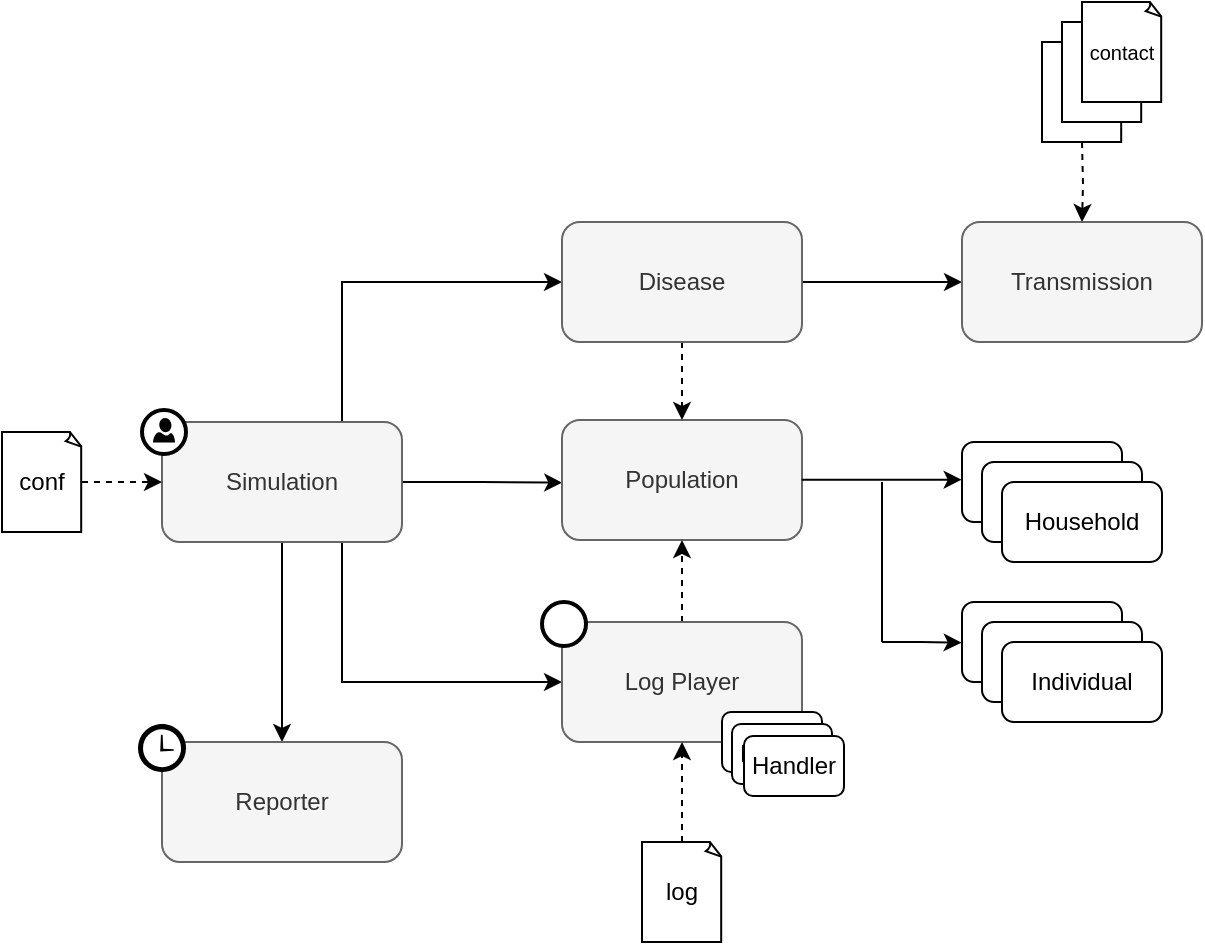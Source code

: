 <mxfile version="12.2.1" type="device" pages="1"><diagram id="Akdbnf8L_ACoab19-wkB" name="Page-1"><mxGraphModel dx="769" dy="676" grid="1" gridSize="10" guides="1" tooltips="1" connect="1" arrows="1" fold="1" page="1" pageScale="1" pageWidth="827" pageHeight="1169" math="0" shadow="0"><root><mxCell id="0"/><mxCell id="1" parent="0"/><mxCell id="G7absAG114OYWB9-ItXq-10" style="edgeStyle=orthogonalEdgeStyle;rounded=0;orthogonalLoop=1;jettySize=auto;html=1;exitX=1;exitY=0.5;exitDx=0;exitDy=0;entryX=0;entryY=0.5;entryDx=0;entryDy=0;" edge="1" parent="1" source="G7absAG114OYWB9-ItXq-1"><mxGeometry relative="1" as="geometry"><mxPoint x="320.138" y="270.345" as="targetPoint"/><Array as="points"><mxPoint x="280" y="271"/></Array></mxGeometry></mxCell><mxCell id="G7absAG114OYWB9-ItXq-19" style="edgeStyle=orthogonalEdgeStyle;rounded=0;orthogonalLoop=1;jettySize=auto;html=1;exitX=0.75;exitY=0;exitDx=0;exitDy=0;entryX=0;entryY=0.5;entryDx=0;entryDy=0;" edge="1" parent="1" source="G7absAG114OYWB9-ItXq-1" target="G7absAG114OYWB9-ItXq-18"><mxGeometry relative="1" as="geometry"/></mxCell><mxCell id="G7absAG114OYWB9-ItXq-28" style="edgeStyle=orthogonalEdgeStyle;rounded=0;orthogonalLoop=1;jettySize=auto;html=1;entryX=0.5;entryY=0;entryDx=0;entryDy=0;" edge="1" parent="1" target="G7absAG114OYWB9-ItXq-27"><mxGeometry relative="1" as="geometry"><mxPoint x="180" y="300" as="sourcePoint"/><Array as="points"><mxPoint x="180" y="400"/></Array></mxGeometry></mxCell><mxCell id="G7absAG114OYWB9-ItXq-32" style="edgeStyle=orthogonalEdgeStyle;rounded=0;orthogonalLoop=1;jettySize=auto;html=1;exitX=0.75;exitY=1;exitDx=0;exitDy=0;entryX=0;entryY=0.5;entryDx=0;entryDy=0;" edge="1" parent="1" source="G7absAG114OYWB9-ItXq-1" target="G7absAG114OYWB9-ItXq-13"><mxGeometry relative="1" as="geometry"/></mxCell><mxCell id="G7absAG114OYWB9-ItXq-1" value="Simulation" style="rounded=1;whiteSpace=wrap;html=1;fillColor=#f5f5f5;strokeColor=#666666;fontColor=#333333;" vertex="1" parent="1"><mxGeometry x="120" y="240" width="120" height="60" as="geometry"/></mxCell><mxCell id="G7absAG114OYWB9-ItXq-17" style="edgeStyle=orthogonalEdgeStyle;rounded=0;orthogonalLoop=1;jettySize=auto;html=1;dashed=1;exitX=1;exitY=0.5;exitDx=0;exitDy=0;exitPerimeter=0;" edge="1" parent="1" source="G7absAG114OYWB9-ItXq-3" target="G7absAG114OYWB9-ItXq-1"><mxGeometry relative="1" as="geometry"><mxPoint x="40" y="255" as="sourcePoint"/></mxGeometry></mxCell><mxCell id="G7absAG114OYWB9-ItXq-3" value="conf" style="whiteSpace=wrap;html=1;shape=mxgraph.basic.document" vertex="1" parent="1"><mxGeometry x="40" y="245" width="40" height="50" as="geometry"/></mxCell><mxCell id="G7absAG114OYWB9-ItXq-8" value="Population" style="rounded=1;whiteSpace=wrap;html=1;fillColor=#f5f5f5;strokeColor=#666666;fontColor=#333333;" vertex="1" parent="1"><mxGeometry x="320" y="239" width="120" height="60" as="geometry"/></mxCell><mxCell id="G7absAG114OYWB9-ItXq-16" style="edgeStyle=orthogonalEdgeStyle;rounded=0;orthogonalLoop=1;jettySize=auto;html=1;exitX=0.5;exitY=0;exitDx=0;exitDy=0;entryX=0.5;entryY=1;entryDx=0;entryDy=0;dashed=1;" edge="1" parent="1" source="G7absAG114OYWB9-ItXq-13" target="G7absAG114OYWB9-ItXq-8"><mxGeometry relative="1" as="geometry"/></mxCell><mxCell id="G7absAG114OYWB9-ItXq-13" value="Log Player" style="rounded=1;whiteSpace=wrap;html=1;fillColor=#f5f5f5;strokeColor=#666666;fontColor=#333333;" vertex="1" parent="1"><mxGeometry x="320" y="340" width="120" height="60" as="geometry"/></mxCell><mxCell id="G7absAG114OYWB9-ItXq-20" style="edgeStyle=orthogonalEdgeStyle;rounded=0;orthogonalLoop=1;jettySize=auto;html=1;exitX=0.5;exitY=1;exitDx=0;exitDy=0;entryX=0.5;entryY=0;entryDx=0;entryDy=0;dashed=1;" edge="1" parent="1" source="G7absAG114OYWB9-ItXq-18" target="G7absAG114OYWB9-ItXq-8"><mxGeometry relative="1" as="geometry"/></mxCell><mxCell id="G7absAG114OYWB9-ItXq-34" style="edgeStyle=orthogonalEdgeStyle;rounded=0;orthogonalLoop=1;jettySize=auto;html=1;exitX=1;exitY=0.5;exitDx=0;exitDy=0;entryX=0;entryY=0.5;entryDx=0;entryDy=0;" edge="1" parent="1" source="G7absAG114OYWB9-ItXq-18" target="G7absAG114OYWB9-ItXq-33"><mxGeometry relative="1" as="geometry"/></mxCell><mxCell id="G7absAG114OYWB9-ItXq-18" value="Disease" style="rounded=1;whiteSpace=wrap;html=1;fillColor=#f5f5f5;strokeColor=#666666;fontColor=#333333;" vertex="1" parent="1"><mxGeometry x="320" y="140" width="120" height="60" as="geometry"/></mxCell><mxCell id="G7absAG114OYWB9-ItXq-25" value="Handler" style="rounded=1;whiteSpace=wrap;html=1;" vertex="1" parent="1"><mxGeometry x="400" y="385" width="50" height="30" as="geometry"/></mxCell><mxCell id="G7absAG114OYWB9-ItXq-27" value="Reporter" style="rounded=1;whiteSpace=wrap;html=1;fillColor=#f5f5f5;strokeColor=#666666;fontColor=#333333;" vertex="1" parent="1"><mxGeometry x="120" y="400" width="120" height="60" as="geometry"/></mxCell><mxCell id="G7absAG114OYWB9-ItXq-33" value="Transmission" style="rounded=1;whiteSpace=wrap;html=1;fillColor=#f5f5f5;strokeColor=#666666;fontColor=#333333;" vertex="1" parent="1"><mxGeometry x="520" y="140" width="120" height="60" as="geometry"/></mxCell><mxCell id="G7absAG114OYWB9-ItXq-36" value="Handler" style="rounded=1;whiteSpace=wrap;html=1;" vertex="1" parent="1"><mxGeometry x="405" y="391" width="50" height="30" as="geometry"/></mxCell><mxCell id="G7absAG114OYWB9-ItXq-38" value="Handler" style="rounded=1;whiteSpace=wrap;html=1;" vertex="1" parent="1"><mxGeometry x="411" y="397" width="50" height="30" as="geometry"/></mxCell><mxCell id="G7absAG114OYWB9-ItXq-41" style="edgeStyle=orthogonalEdgeStyle;rounded=0;orthogonalLoop=1;jettySize=auto;html=1;exitX=0.5;exitY=0;exitDx=0;exitDy=0;exitPerimeter=0;dashed=1;" edge="1" parent="1" source="G7absAG114OYWB9-ItXq-39" target="G7absAG114OYWB9-ItXq-13"><mxGeometry relative="1" as="geometry"/></mxCell><mxCell id="G7absAG114OYWB9-ItXq-39" value="log" style="whiteSpace=wrap;html=1;shape=mxgraph.basic.document" vertex="1" parent="1"><mxGeometry x="360" y="450" width="40" height="50" as="geometry"/></mxCell><mxCell id="G7absAG114OYWB9-ItXq-52" value="Household" style="rounded=1;whiteSpace=wrap;html=1;" vertex="1" parent="1"><mxGeometry x="520" y="250" width="80" height="40" as="geometry"/></mxCell><mxCell id="G7absAG114OYWB9-ItXq-53" value="Individual" style="rounded=1;whiteSpace=wrap;html=1;" vertex="1" parent="1"><mxGeometry x="520" y="330" width="80" height="40" as="geometry"/></mxCell><mxCell id="G7absAG114OYWB9-ItXq-54" value="Household" style="rounded=1;whiteSpace=wrap;html=1;" vertex="1" parent="1"><mxGeometry x="530" y="260" width="80" height="40" as="geometry"/></mxCell><mxCell id="G7absAG114OYWB9-ItXq-55" value="Household" style="rounded=1;whiteSpace=wrap;html=1;" vertex="1" parent="1"><mxGeometry x="540" y="270" width="80" height="40" as="geometry"/></mxCell><mxCell id="G7absAG114OYWB9-ItXq-56" value="Individual" style="rounded=1;whiteSpace=wrap;html=1;" vertex="1" parent="1"><mxGeometry x="530" y="340" width="80" height="40" as="geometry"/></mxCell><mxCell id="G7absAG114OYWB9-ItXq-57" value="Individual" style="rounded=1;whiteSpace=wrap;html=1;" vertex="1" parent="1"><mxGeometry x="540" y="350" width="80" height="40" as="geometry"/></mxCell><mxCell id="G7absAG114OYWB9-ItXq-61" style="edgeStyle=orthogonalEdgeStyle;rounded=0;orthogonalLoop=1;jettySize=auto;html=1;exitX=1;exitY=0.5;exitDx=0;exitDy=0;entryX=0;entryY=0.5;entryDx=0;entryDy=0;" edge="1" parent="1"><mxGeometry relative="1" as="geometry"><mxPoint x="439.845" y="268.845" as="sourcePoint"/><mxPoint x="519.845" y="268.845" as="targetPoint"/></mxGeometry></mxCell><mxCell id="G7absAG114OYWB9-ItXq-64" style="edgeStyle=orthogonalEdgeStyle;rounded=0;orthogonalLoop=1;jettySize=auto;html=1;entryX=0;entryY=0.5;entryDx=0;entryDy=0;" edge="1" parent="1"><mxGeometry relative="1" as="geometry"><mxPoint x="480" y="350" as="sourcePoint"/><mxPoint x="519.845" y="350.345" as="targetPoint"/><Array as="points"><mxPoint x="499.5" y="350"/><mxPoint x="499.5" y="350"/></Array></mxGeometry></mxCell><mxCell id="G7absAG114OYWB9-ItXq-67" value="" style="endArrow=none;html=1;" edge="1" parent="1"><mxGeometry width="50" height="50" relative="1" as="geometry"><mxPoint x="480" y="350" as="sourcePoint"/><mxPoint x="480" y="270" as="targetPoint"/></mxGeometry></mxCell><mxCell id="G7absAG114OYWB9-ItXq-69" style="edgeStyle=orthogonalEdgeStyle;rounded=0;orthogonalLoop=1;jettySize=auto;html=1;entryX=0.5;entryY=0;entryDx=0;entryDy=0;dashed=1;" edge="1" parent="1" target="G7absAG114OYWB9-ItXq-33"><mxGeometry relative="1" as="geometry"><mxPoint x="580" y="100" as="sourcePoint"/></mxGeometry></mxCell><mxCell id="G7absAG114OYWB9-ItXq-68" value="log" style="whiteSpace=wrap;html=1;shape=mxgraph.basic.document" vertex="1" parent="1"><mxGeometry x="560" y="50" width="40" height="50" as="geometry"/></mxCell><mxCell id="G7absAG114OYWB9-ItXq-70" value="" style="shadow=0;dashed=0;html=1;strokeColor=none;fillColor=#000000;labelPosition=center;verticalLabelPosition=bottom;verticalAlign=top;align=center;outlineConnect=0;shape=mxgraph.veeam.time;" vertex="1" parent="1"><mxGeometry x="108" y="391" width="24" height="24" as="geometry"/></mxCell><mxCell id="G7absAG114OYWB9-ItXq-71" value="log" style="whiteSpace=wrap;html=1;shape=mxgraph.basic.document" vertex="1" parent="1"><mxGeometry x="570" y="40" width="40" height="50" as="geometry"/></mxCell><mxCell id="G7absAG114OYWB9-ItXq-72" value="&lt;font style=&quot;font-size: 10px&quot;&gt;contact&lt;/font&gt;" style="whiteSpace=wrap;html=1;shape=mxgraph.basic.document" vertex="1" parent="1"><mxGeometry x="580" y="30" width="40" height="50" as="geometry"/></mxCell><mxCell id="G7absAG114OYWB9-ItXq-74" value="" style="ellipse;whiteSpace=wrap;html=1;aspect=fixed;fillColor=#FFFFFF;strokeWidth=2;" vertex="1" parent="1"><mxGeometry x="310" y="330" width="22" height="22" as="geometry"/></mxCell><mxCell id="G7absAG114OYWB9-ItXq-73" value="" style="shape=image;html=1;verticalAlign=top;verticalLabelPosition=bottom;labelBackgroundColor=#ffffff;imageAspect=0;aspect=fixed;image=https://cdn0.iconfinder.com/data/icons/feather/96/591263-fast-forward-128.png;fillColor=#000000;" vertex="1" parent="1"><mxGeometry x="314" y="333" width="15" height="15" as="geometry"/></mxCell><mxCell id="G7absAG114OYWB9-ItXq-76" value="" style="ellipse;whiteSpace=wrap;html=1;aspect=fixed;fillColor=#FFFFFF;strokeWidth=2;" vertex="1" parent="1"><mxGeometry x="110" y="234" width="22" height="22" as="geometry"/></mxCell><mxCell id="G7absAG114OYWB9-ItXq-75" value="" style="aspect=fixed;pointerEvents=1;shadow=0;dashed=0;html=1;strokeColor=none;labelPosition=center;verticalLabelPosition=bottom;verticalAlign=top;align=center;fillColor=#000000;shape=mxgraph.azure.user" vertex="1" parent="1"><mxGeometry x="115.5" y="238" width="11" height="12.22" as="geometry"/></mxCell></root></mxGraphModel></diagram></mxfile>
